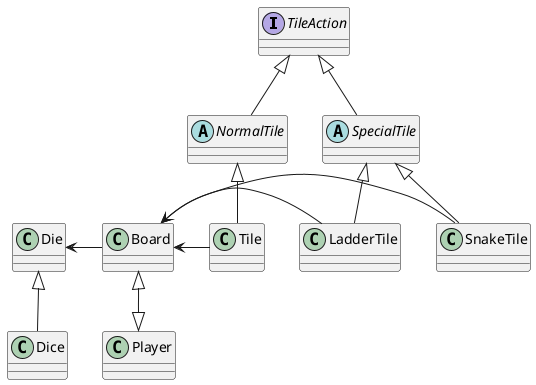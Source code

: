 @startuml
'https://plantuml.com/class-diagram

interface TileAction
abstract class NormalTile
abstract class SpecialTile

class Board {

}
class Die
class Dice
class Player
class LadderTile
class SnakeTile
class Tile

TileAction <|-- NormalTile
TileAction <|-- SpecialTile

SpecialTile <|-- LadderTile
SpecialTile <|-- SnakeTile
NormalTile <|-- Tile


Board <|--|> Player
Board <- LadderTile
Board <- SnakeTile
Board <- Tile

Die <|-- Dice
Die <- Board



@enduml